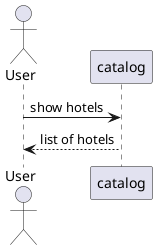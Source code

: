 @startuml
actor User
participant catalog

User -> catalog : show hotels
catalog --> User: list of hotels

@enduml